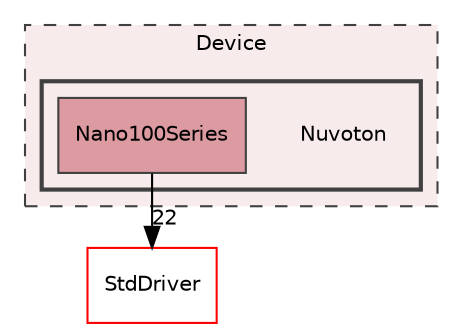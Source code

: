 digraph "Device/Nuvoton"
{
 // LATEX_PDF_SIZE
  edge [fontname="Helvetica",fontsize="10",labelfontname="Helvetica",labelfontsize="10"];
  node [fontname="Helvetica",fontsize="10",shape=record];
  compound=true
  subgraph clusterdir_4c76ddfc10a27668d6c42d3412320ee0 {
    graph [ bgcolor="#f8ebec", pencolor="grey25", style="filled,dashed,", label="Device", fontname="Helvetica", fontsize="10", URL="dir_4c76ddfc10a27668d6c42d3412320ee0.html"]
  subgraph clusterdir_dfa946205a9a0ffc7bda9b97689fa4ff {
    graph [ bgcolor="#f8ebec", pencolor="grey25", style="filled,bold,", label="", fontname="Helvetica", fontsize="10", URL="dir_dfa946205a9a0ffc7bda9b97689fa4ff.html"]
    dir_dfa946205a9a0ffc7bda9b97689fa4ff [shape=plaintext, label="Nuvoton"];
  dir_8901e4f9bfff2fe6a48972791184df48 [shape=box, label="Nano100Series", style="filled,", fillcolor="#dc9aa1", color="grey25", URL="dir_8901e4f9bfff2fe6a48972791184df48.html"];
  }
  }
  dir_0d398eaf8b2db165a9197a6619ec9f0e [shape=box, label="StdDriver", style="", fillcolor="#f8ebec", color="red", URL="dir_0d398eaf8b2db165a9197a6619ec9f0e.html"];
  dir_8901e4f9bfff2fe6a48972791184df48->dir_0d398eaf8b2db165a9197a6619ec9f0e [headlabel="22", labeldistance=1.5 headhref="dir_000008_000017.html"];
}
